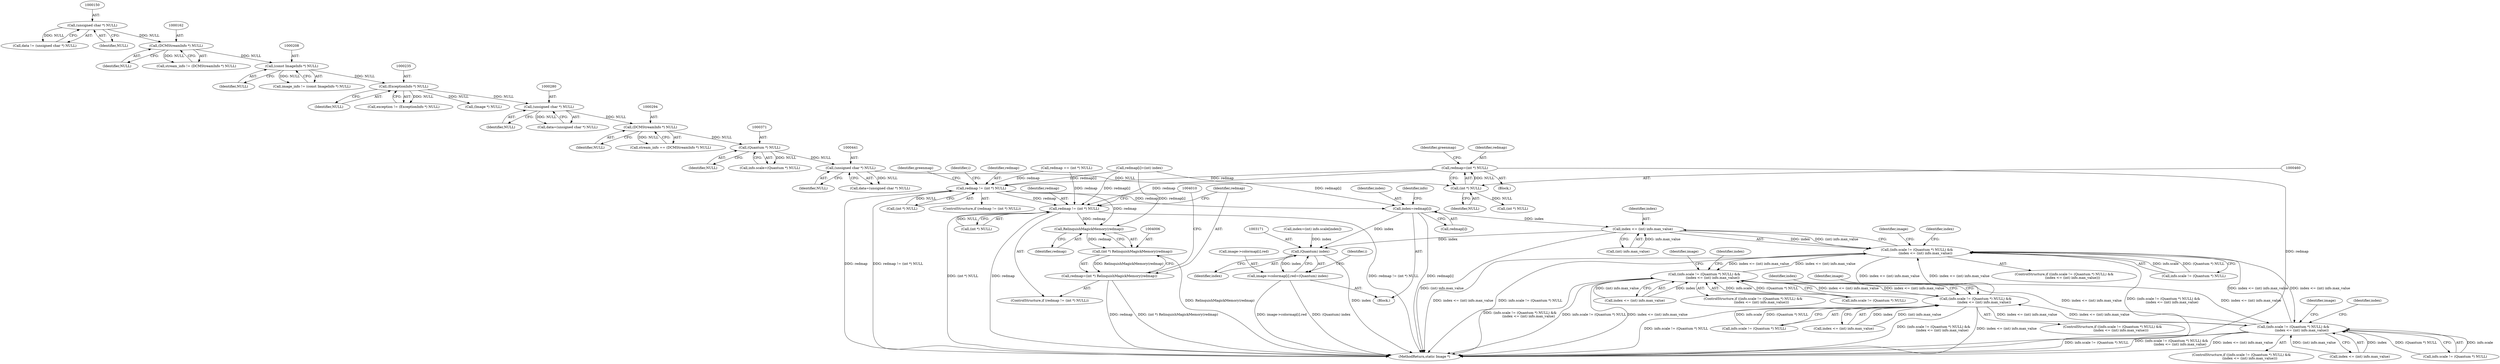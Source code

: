 digraph "0_ImageMagick_9f375e7080a2c1044cd546854d0548b4bfb429d0@pointer" {
"1000457" [label="(Call,redmap=(int *) NULL)"];
"1000459" [label="(Call,(int *) NULL)"];
"1000440" [label="(Call,(unsigned char *) NULL)"];
"1000370" [label="(Call,(Quantum *) NULL)"];
"1000293" [label="(Call,(DCMStreamInfo *) NULL)"];
"1000279" [label="(Call,(unsigned char *) NULL)"];
"1000234" [label="(Call,(ExceptionInfo *) NULL)"];
"1000207" [label="(Call,(const ImageInfo *) NULL)"];
"1000161" [label="(Call,(DCMStreamInfo *) NULL)"];
"1000149" [label="(Call,(unsigned char *) NULL)"];
"1003115" [label="(Call,redmap != (int *) NULL)"];
"1003132" [label="(Call,index=redmap[i])"];
"1003146" [label="(Call,index <= (int) info.max_value)"];
"1003138" [label="(Call,(info.scale != (Quantum *) NULL) &&\n                (index <= (int) info.max_value))"];
"1003197" [label="(Call,(info.scale != (Quantum *) NULL) &&\n                (index <= (int) info.max_value))"];
"1003256" [label="(Call,(info.scale != (Quantum *) NULL) &&\n                (index <= (int) info.max_value))"];
"1003315" [label="(Call,(info.scale != (Quantum *) NULL) &&\n                (index <= (int) info.max_value))"];
"1003170" [label="(Call,(Quantum) index)"];
"1003162" [label="(Call,image->colormap[i].red=(Quantum) index)"];
"1003998" [label="(Call,redmap != (int *) NULL)"];
"1004007" [label="(Call,RelinquishMagickMemory(redmap))"];
"1004005" [label="(Call,(int *) RelinquishMagickMemory(redmap))"];
"1004003" [label="(Call,redmap=(int *) RelinquishMagickMemory(redmap))"];
"1003141" [label="(Identifier,info)"];
"1000281" [label="(Identifier,NULL)"];
"1003162" [label="(Call,image->colormap[i].red=(Quantum) index)"];
"1003196" [label="(ControlStructure,if ((info.scale != (Quantum *) NULL) &&\n                (index <= (int) info.max_value)))"];
"1003114" [label="(ControlStructure,if (redmap != (int *) NULL))"];
"1003175" [label="(Identifier,greenmap)"];
"1003163" [label="(Call,image->colormap[i].red)"];
"1003256" [label="(Call,(info.scale != (Quantum *) NULL) &&\n                (index <= (int) info.max_value))"];
"1003139" [label="(Call,info.scale != (Quantum *) NULL)"];
"1003147" [label="(Identifier,index)"];
"1000370" [label="(Call,(Quantum *) NULL)"];
"1000458" [label="(Identifier,redmap)"];
"1003314" [label="(ControlStructure,if ((info.scale != (Quantum *) NULL) &&\n                (index <= (int) info.max_value)))"];
"1003117" [label="(Call,(int *) NULL)"];
"1000236" [label="(Identifier,NULL)"];
"1003343" [label="(Identifier,image)"];
"1000277" [label="(Call,data=(unsigned char *) NULL)"];
"1003122" [label="(Identifier,i)"];
"1003197" [label="(Call,(info.scale != (Quantum *) NULL) &&\n                (index <= (int) info.max_value))"];
"1004003" [label="(Call,redmap=(int *) RelinquishMagickMemory(redmap))"];
"1000163" [label="(Identifier,NULL)"];
"1003133" [label="(Identifier,index)"];
"1003225" [label="(Identifier,image)"];
"1003130" [label="(Identifier,i)"];
"1003115" [label="(Call,redmap != (int *) NULL)"];
"1003272" [label="(Identifier,index)"];
"1000147" [label="(Call,data != (unsigned char *) NULL)"];
"1000232" [label="(Call,exception != (ExceptionInfo *) NULL)"];
"1003198" [label="(Call,info.scale != (Quantum *) NULL)"];
"1000209" [label="(Identifier,NULL)"];
"1003116" [label="(Identifier,redmap)"];
"1003166" [label="(Identifier,image)"];
"1000442" [label="(Identifier,NULL)"];
"1003131" [label="(Block,)"];
"1000366" [label="(Call,info.scale=(Quantum *) NULL)"];
"1003257" [label="(Call,info.scale != (Quantum *) NULL)"];
"1004005" [label="(Call,(int *) RelinquishMagickMemory(redmap))"];
"1000207" [label="(Call,(const ImageInfo *) NULL)"];
"1003148" [label="(Call,(int) info.max_value)"];
"1000463" [label="(Identifier,greenmap)"];
"1000295" [label="(Identifier,NULL)"];
"1000234" [label="(Call,(ExceptionInfo *) NULL)"];
"1000279" [label="(Call,(unsigned char *) NULL)"];
"1000459" [label="(Call,(int *) NULL)"];
"1000438" [label="(Call,data=(unsigned char *) NULL)"];
"1000457" [label="(Call,redmap=(int *) NULL)"];
"1003170" [label="(Call,(Quantum) index)"];
"1003213" [label="(Identifier,index)"];
"1004004" [label="(Identifier,redmap)"];
"1000464" [label="(Call,(int *) NULL)"];
"1000151" [label="(Identifier,NULL)"];
"1003205" [label="(Call,index <= (int) info.max_value)"];
"1000149" [label="(Call,(unsigned char *) NULL)"];
"1004008" [label="(Identifier,redmap)"];
"1004000" [label="(Call,(int *) NULL)"];
"1003153" [label="(Call,index=(int) info.scale[index])"];
"1000291" [label="(Call,stream_info == (DCMStreamInfo *) NULL)"];
"1001856" [label="(Call,redmap == (int *) NULL)"];
"1003999" [label="(Identifier,redmap)"];
"1000372" [label="(Identifier,NULL)"];
"1000144" [label="(Block,)"];
"1003997" [label="(ControlStructure,if (redmap != (int *) NULL))"];
"1003154" [label="(Identifier,index)"];
"1003134" [label="(Call,redmap[i])"];
"1001912" [label="(Call,redmap[i]=(int) index)"];
"1000161" [label="(Call,(DCMStreamInfo *) NULL)"];
"1003323" [label="(Call,index <= (int) info.max_value)"];
"1000440" [label="(Call,(unsigned char *) NULL)"];
"1003146" [label="(Call,index <= (int) info.max_value)"];
"1003998" [label="(Call,redmap != (int *) NULL)"];
"1004016" [label="(MethodReturn,static Image *)"];
"1003284" [label="(Identifier,image)"];
"1004007" [label="(Call,RelinquishMagickMemory(redmap))"];
"1003137" [label="(ControlStructure,if ((info.scale != (Quantum *) NULL) &&\n                (index <= (int) info.max_value)))"];
"1003138" [label="(Call,(info.scale != (Quantum *) NULL) &&\n                (index <= (int) info.max_value))"];
"1000461" [label="(Identifier,NULL)"];
"1003172" [label="(Identifier,index)"];
"1003255" [label="(ControlStructure,if ((info.scale != (Quantum *) NULL) &&\n                (index <= (int) info.max_value)))"];
"1000264" [label="(Call,(Image *) NULL)"];
"1003132" [label="(Call,index=redmap[i])"];
"1000159" [label="(Call,stream_info != (DCMStreamInfo *) NULL)"];
"1003331" [label="(Identifier,index)"];
"1003315" [label="(Call,(info.scale != (Quantum *) NULL) &&\n                (index <= (int) info.max_value))"];
"1000205" [label="(Call,image_info != (const ImageInfo *) NULL)"];
"1003316" [label="(Call,info.scale != (Quantum *) NULL)"];
"1000293" [label="(Call,(DCMStreamInfo *) NULL)"];
"1003264" [label="(Call,index <= (int) info.max_value)"];
"1000457" -> "1000144"  [label="AST: "];
"1000457" -> "1000459"  [label="CFG: "];
"1000458" -> "1000457"  [label="AST: "];
"1000459" -> "1000457"  [label="AST: "];
"1000463" -> "1000457"  [label="CFG: "];
"1000457" -> "1004016"  [label="DDG: redmap"];
"1000459" -> "1000457"  [label="DDG: NULL"];
"1000457" -> "1003115"  [label="DDG: redmap"];
"1000457" -> "1003998"  [label="DDG: redmap"];
"1000459" -> "1000461"  [label="CFG: "];
"1000460" -> "1000459"  [label="AST: "];
"1000461" -> "1000459"  [label="AST: "];
"1000440" -> "1000459"  [label="DDG: NULL"];
"1000459" -> "1000464"  [label="DDG: NULL"];
"1000440" -> "1000438"  [label="AST: "];
"1000440" -> "1000442"  [label="CFG: "];
"1000441" -> "1000440"  [label="AST: "];
"1000442" -> "1000440"  [label="AST: "];
"1000438" -> "1000440"  [label="CFG: "];
"1000440" -> "1000438"  [label="DDG: NULL"];
"1000370" -> "1000440"  [label="DDG: NULL"];
"1000370" -> "1000366"  [label="AST: "];
"1000370" -> "1000372"  [label="CFG: "];
"1000371" -> "1000370"  [label="AST: "];
"1000372" -> "1000370"  [label="AST: "];
"1000366" -> "1000370"  [label="CFG: "];
"1000370" -> "1000366"  [label="DDG: NULL"];
"1000293" -> "1000370"  [label="DDG: NULL"];
"1000293" -> "1000291"  [label="AST: "];
"1000293" -> "1000295"  [label="CFG: "];
"1000294" -> "1000293"  [label="AST: "];
"1000295" -> "1000293"  [label="AST: "];
"1000291" -> "1000293"  [label="CFG: "];
"1000293" -> "1000291"  [label="DDG: NULL"];
"1000279" -> "1000293"  [label="DDG: NULL"];
"1000279" -> "1000277"  [label="AST: "];
"1000279" -> "1000281"  [label="CFG: "];
"1000280" -> "1000279"  [label="AST: "];
"1000281" -> "1000279"  [label="AST: "];
"1000277" -> "1000279"  [label="CFG: "];
"1000279" -> "1000277"  [label="DDG: NULL"];
"1000234" -> "1000279"  [label="DDG: NULL"];
"1000234" -> "1000232"  [label="AST: "];
"1000234" -> "1000236"  [label="CFG: "];
"1000235" -> "1000234"  [label="AST: "];
"1000236" -> "1000234"  [label="AST: "];
"1000232" -> "1000234"  [label="CFG: "];
"1000234" -> "1000232"  [label="DDG: NULL"];
"1000207" -> "1000234"  [label="DDG: NULL"];
"1000234" -> "1000264"  [label="DDG: NULL"];
"1000207" -> "1000205"  [label="AST: "];
"1000207" -> "1000209"  [label="CFG: "];
"1000208" -> "1000207"  [label="AST: "];
"1000209" -> "1000207"  [label="AST: "];
"1000205" -> "1000207"  [label="CFG: "];
"1000207" -> "1000205"  [label="DDG: NULL"];
"1000161" -> "1000207"  [label="DDG: NULL"];
"1000161" -> "1000159"  [label="AST: "];
"1000161" -> "1000163"  [label="CFG: "];
"1000162" -> "1000161"  [label="AST: "];
"1000163" -> "1000161"  [label="AST: "];
"1000159" -> "1000161"  [label="CFG: "];
"1000161" -> "1000159"  [label="DDG: NULL"];
"1000149" -> "1000161"  [label="DDG: NULL"];
"1000149" -> "1000147"  [label="AST: "];
"1000149" -> "1000151"  [label="CFG: "];
"1000150" -> "1000149"  [label="AST: "];
"1000151" -> "1000149"  [label="AST: "];
"1000147" -> "1000149"  [label="CFG: "];
"1000149" -> "1000147"  [label="DDG: NULL"];
"1003115" -> "1003114"  [label="AST: "];
"1003115" -> "1003117"  [label="CFG: "];
"1003116" -> "1003115"  [label="AST: "];
"1003117" -> "1003115"  [label="AST: "];
"1003122" -> "1003115"  [label="CFG: "];
"1003175" -> "1003115"  [label="CFG: "];
"1003115" -> "1004016"  [label="DDG: redmap"];
"1003115" -> "1004016"  [label="DDG: redmap != (int *) NULL"];
"1001856" -> "1003115"  [label="DDG: redmap"];
"1001912" -> "1003115"  [label="DDG: redmap[i]"];
"1003117" -> "1003115"  [label="DDG: NULL"];
"1003115" -> "1003132"  [label="DDG: redmap"];
"1003115" -> "1003998"  [label="DDG: redmap"];
"1003115" -> "1004007"  [label="DDG: redmap"];
"1003132" -> "1003131"  [label="AST: "];
"1003132" -> "1003134"  [label="CFG: "];
"1003133" -> "1003132"  [label="AST: "];
"1003134" -> "1003132"  [label="AST: "];
"1003141" -> "1003132"  [label="CFG: "];
"1003132" -> "1004016"  [label="DDG: redmap[i]"];
"1001912" -> "1003132"  [label="DDG: redmap[i]"];
"1003132" -> "1003146"  [label="DDG: index"];
"1003132" -> "1003170"  [label="DDG: index"];
"1003146" -> "1003138"  [label="AST: "];
"1003146" -> "1003148"  [label="CFG: "];
"1003147" -> "1003146"  [label="AST: "];
"1003148" -> "1003146"  [label="AST: "];
"1003138" -> "1003146"  [label="CFG: "];
"1003146" -> "1004016"  [label="DDG: (int) info.max_value"];
"1003146" -> "1003138"  [label="DDG: index"];
"1003146" -> "1003138"  [label="DDG: (int) info.max_value"];
"1003148" -> "1003146"  [label="DDG: info.max_value"];
"1003146" -> "1003170"  [label="DDG: index"];
"1003138" -> "1003137"  [label="AST: "];
"1003138" -> "1003139"  [label="CFG: "];
"1003139" -> "1003138"  [label="AST: "];
"1003154" -> "1003138"  [label="CFG: "];
"1003166" -> "1003138"  [label="CFG: "];
"1003138" -> "1004016"  [label="DDG: index <= (int) info.max_value"];
"1003138" -> "1004016"  [label="DDG: info.scale != (Quantum *) NULL"];
"1003138" -> "1004016"  [label="DDG: (info.scale != (Quantum *) NULL) &&\n                (index <= (int) info.max_value)"];
"1003139" -> "1003138"  [label="DDG: info.scale"];
"1003139" -> "1003138"  [label="DDG: (Quantum *) NULL"];
"1003197" -> "1003138"  [label="DDG: index <= (int) info.max_value"];
"1003315" -> "1003138"  [label="DDG: index <= (int) info.max_value"];
"1003256" -> "1003138"  [label="DDG: index <= (int) info.max_value"];
"1003138" -> "1003197"  [label="DDG: index <= (int) info.max_value"];
"1003138" -> "1003256"  [label="DDG: index <= (int) info.max_value"];
"1003138" -> "1003315"  [label="DDG: index <= (int) info.max_value"];
"1003197" -> "1003196"  [label="AST: "];
"1003197" -> "1003198"  [label="CFG: "];
"1003197" -> "1003205"  [label="CFG: "];
"1003198" -> "1003197"  [label="AST: "];
"1003205" -> "1003197"  [label="AST: "];
"1003213" -> "1003197"  [label="CFG: "];
"1003225" -> "1003197"  [label="CFG: "];
"1003197" -> "1004016"  [label="DDG: (info.scale != (Quantum *) NULL) &&\n                (index <= (int) info.max_value)"];
"1003197" -> "1004016"  [label="DDG: info.scale != (Quantum *) NULL"];
"1003197" -> "1004016"  [label="DDG: index <= (int) info.max_value"];
"1003198" -> "1003197"  [label="DDG: info.scale"];
"1003198" -> "1003197"  [label="DDG: (Quantum *) NULL"];
"1003315" -> "1003197"  [label="DDG: index <= (int) info.max_value"];
"1003256" -> "1003197"  [label="DDG: index <= (int) info.max_value"];
"1003205" -> "1003197"  [label="DDG: index"];
"1003205" -> "1003197"  [label="DDG: (int) info.max_value"];
"1003197" -> "1003256"  [label="DDG: index <= (int) info.max_value"];
"1003197" -> "1003315"  [label="DDG: index <= (int) info.max_value"];
"1003256" -> "1003255"  [label="AST: "];
"1003256" -> "1003257"  [label="CFG: "];
"1003256" -> "1003264"  [label="CFG: "];
"1003257" -> "1003256"  [label="AST: "];
"1003264" -> "1003256"  [label="AST: "];
"1003272" -> "1003256"  [label="CFG: "];
"1003284" -> "1003256"  [label="CFG: "];
"1003256" -> "1004016"  [label="DDG: info.scale != (Quantum *) NULL"];
"1003256" -> "1004016"  [label="DDG: (info.scale != (Quantum *) NULL) &&\n                (index <= (int) info.max_value)"];
"1003256" -> "1004016"  [label="DDG: index <= (int) info.max_value"];
"1003257" -> "1003256"  [label="DDG: info.scale"];
"1003257" -> "1003256"  [label="DDG: (Quantum *) NULL"];
"1003264" -> "1003256"  [label="DDG: index"];
"1003264" -> "1003256"  [label="DDG: (int) info.max_value"];
"1003315" -> "1003256"  [label="DDG: index <= (int) info.max_value"];
"1003256" -> "1003315"  [label="DDG: index <= (int) info.max_value"];
"1003315" -> "1003314"  [label="AST: "];
"1003315" -> "1003316"  [label="CFG: "];
"1003315" -> "1003323"  [label="CFG: "];
"1003316" -> "1003315"  [label="AST: "];
"1003323" -> "1003315"  [label="AST: "];
"1003331" -> "1003315"  [label="CFG: "];
"1003343" -> "1003315"  [label="CFG: "];
"1003315" -> "1004016"  [label="DDG: (info.scale != (Quantum *) NULL) &&\n                (index <= (int) info.max_value)"];
"1003315" -> "1004016"  [label="DDG: index <= (int) info.max_value"];
"1003315" -> "1004016"  [label="DDG: info.scale != (Quantum *) NULL"];
"1003316" -> "1003315"  [label="DDG: info.scale"];
"1003316" -> "1003315"  [label="DDG: (Quantum *) NULL"];
"1003323" -> "1003315"  [label="DDG: index"];
"1003323" -> "1003315"  [label="DDG: (int) info.max_value"];
"1003170" -> "1003162"  [label="AST: "];
"1003170" -> "1003172"  [label="CFG: "];
"1003171" -> "1003170"  [label="AST: "];
"1003172" -> "1003170"  [label="AST: "];
"1003162" -> "1003170"  [label="CFG: "];
"1003170" -> "1004016"  [label="DDG: index"];
"1003170" -> "1003162"  [label="DDG: index"];
"1003153" -> "1003170"  [label="DDG: index"];
"1003162" -> "1003131"  [label="AST: "];
"1003163" -> "1003162"  [label="AST: "];
"1003130" -> "1003162"  [label="CFG: "];
"1003162" -> "1004016"  [label="DDG: image->colormap[i].red"];
"1003162" -> "1004016"  [label="DDG: (Quantum) index"];
"1003998" -> "1003997"  [label="AST: "];
"1003998" -> "1004000"  [label="CFG: "];
"1003999" -> "1003998"  [label="AST: "];
"1004000" -> "1003998"  [label="AST: "];
"1004004" -> "1003998"  [label="CFG: "];
"1004010" -> "1003998"  [label="CFG: "];
"1003998" -> "1004016"  [label="DDG: redmap != (int *) NULL"];
"1003998" -> "1004016"  [label="DDG: (int *) NULL"];
"1003998" -> "1004016"  [label="DDG: redmap"];
"1001856" -> "1003998"  [label="DDG: redmap"];
"1001912" -> "1003998"  [label="DDG: redmap[i]"];
"1004000" -> "1003998"  [label="DDG: NULL"];
"1003998" -> "1004007"  [label="DDG: redmap"];
"1004007" -> "1004005"  [label="AST: "];
"1004007" -> "1004008"  [label="CFG: "];
"1004008" -> "1004007"  [label="AST: "];
"1004005" -> "1004007"  [label="CFG: "];
"1004007" -> "1004005"  [label="DDG: redmap"];
"1001912" -> "1004007"  [label="DDG: redmap[i]"];
"1004005" -> "1004003"  [label="AST: "];
"1004006" -> "1004005"  [label="AST: "];
"1004003" -> "1004005"  [label="CFG: "];
"1004005" -> "1004016"  [label="DDG: RelinquishMagickMemory(redmap)"];
"1004005" -> "1004003"  [label="DDG: RelinquishMagickMemory(redmap)"];
"1004003" -> "1003997"  [label="AST: "];
"1004004" -> "1004003"  [label="AST: "];
"1004010" -> "1004003"  [label="CFG: "];
"1004003" -> "1004016"  [label="DDG: redmap"];
"1004003" -> "1004016"  [label="DDG: (int *) RelinquishMagickMemory(redmap)"];
}
